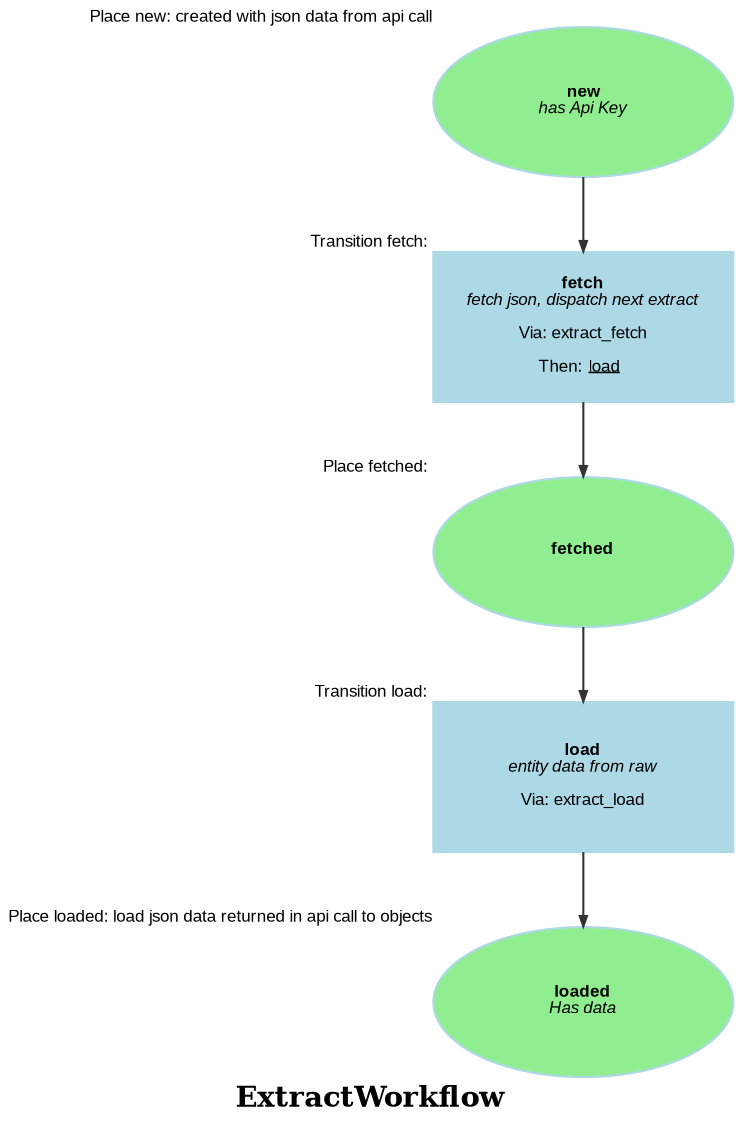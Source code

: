 digraph workflow {
  ratio="compress" rankdir="TB" label=<<B>ExtractWorkflow</B>>
  node [fontsize="8" fontname="Arial" color="lightBlue" style="filled" fixedsize="false" width="2" height="1"];
  edge [fontsize="7" fontname="Arial" color="#333333" arrowhead="normal" arrowsize="0.5"];

  place_new [label=<<B>new</B><BR/><I>has Api Key</I>>, shape=oval fillcolor="lightgreen" style="filled" xlabel="Place new: created with json data from api call"];
  place_loaded [label=<<B>loaded</B><BR/><I>Has data</I>>, shape=oval fillcolor="lightgreen" style="filled" xlabel="Place loaded: load json data returned in api call to objects"];
  place_fetched [label=<<B>fetched</B>>, shape=oval fillcolor="lightgreen" style="filled" xlabel="Place fetched: "];
  transition_fetch [label=<<B>fetch</B><BR/><I>fetch json, dispatch next extract</I><BR/><BR/>Via: extract_fetch<BR/><BR/>Then: <U>load</U> >, shape="box" regular="" xlabel="Transition fetch: "];
  transition_load [label=<<B>load</B><BR/><I>entity data from raw</I><BR/><BR/>Via: extract_load>, shape="box" regular="" xlabel="Transition load: "];
  place_new -> transition_fetch [style="solid", comment="new"];
  transition_fetch -> place_fetched [style="solid"];
  place_fetched -> transition_load [style="solid", comment="fetched"];
  transition_load -> place_loaded [style="solid"];
}
